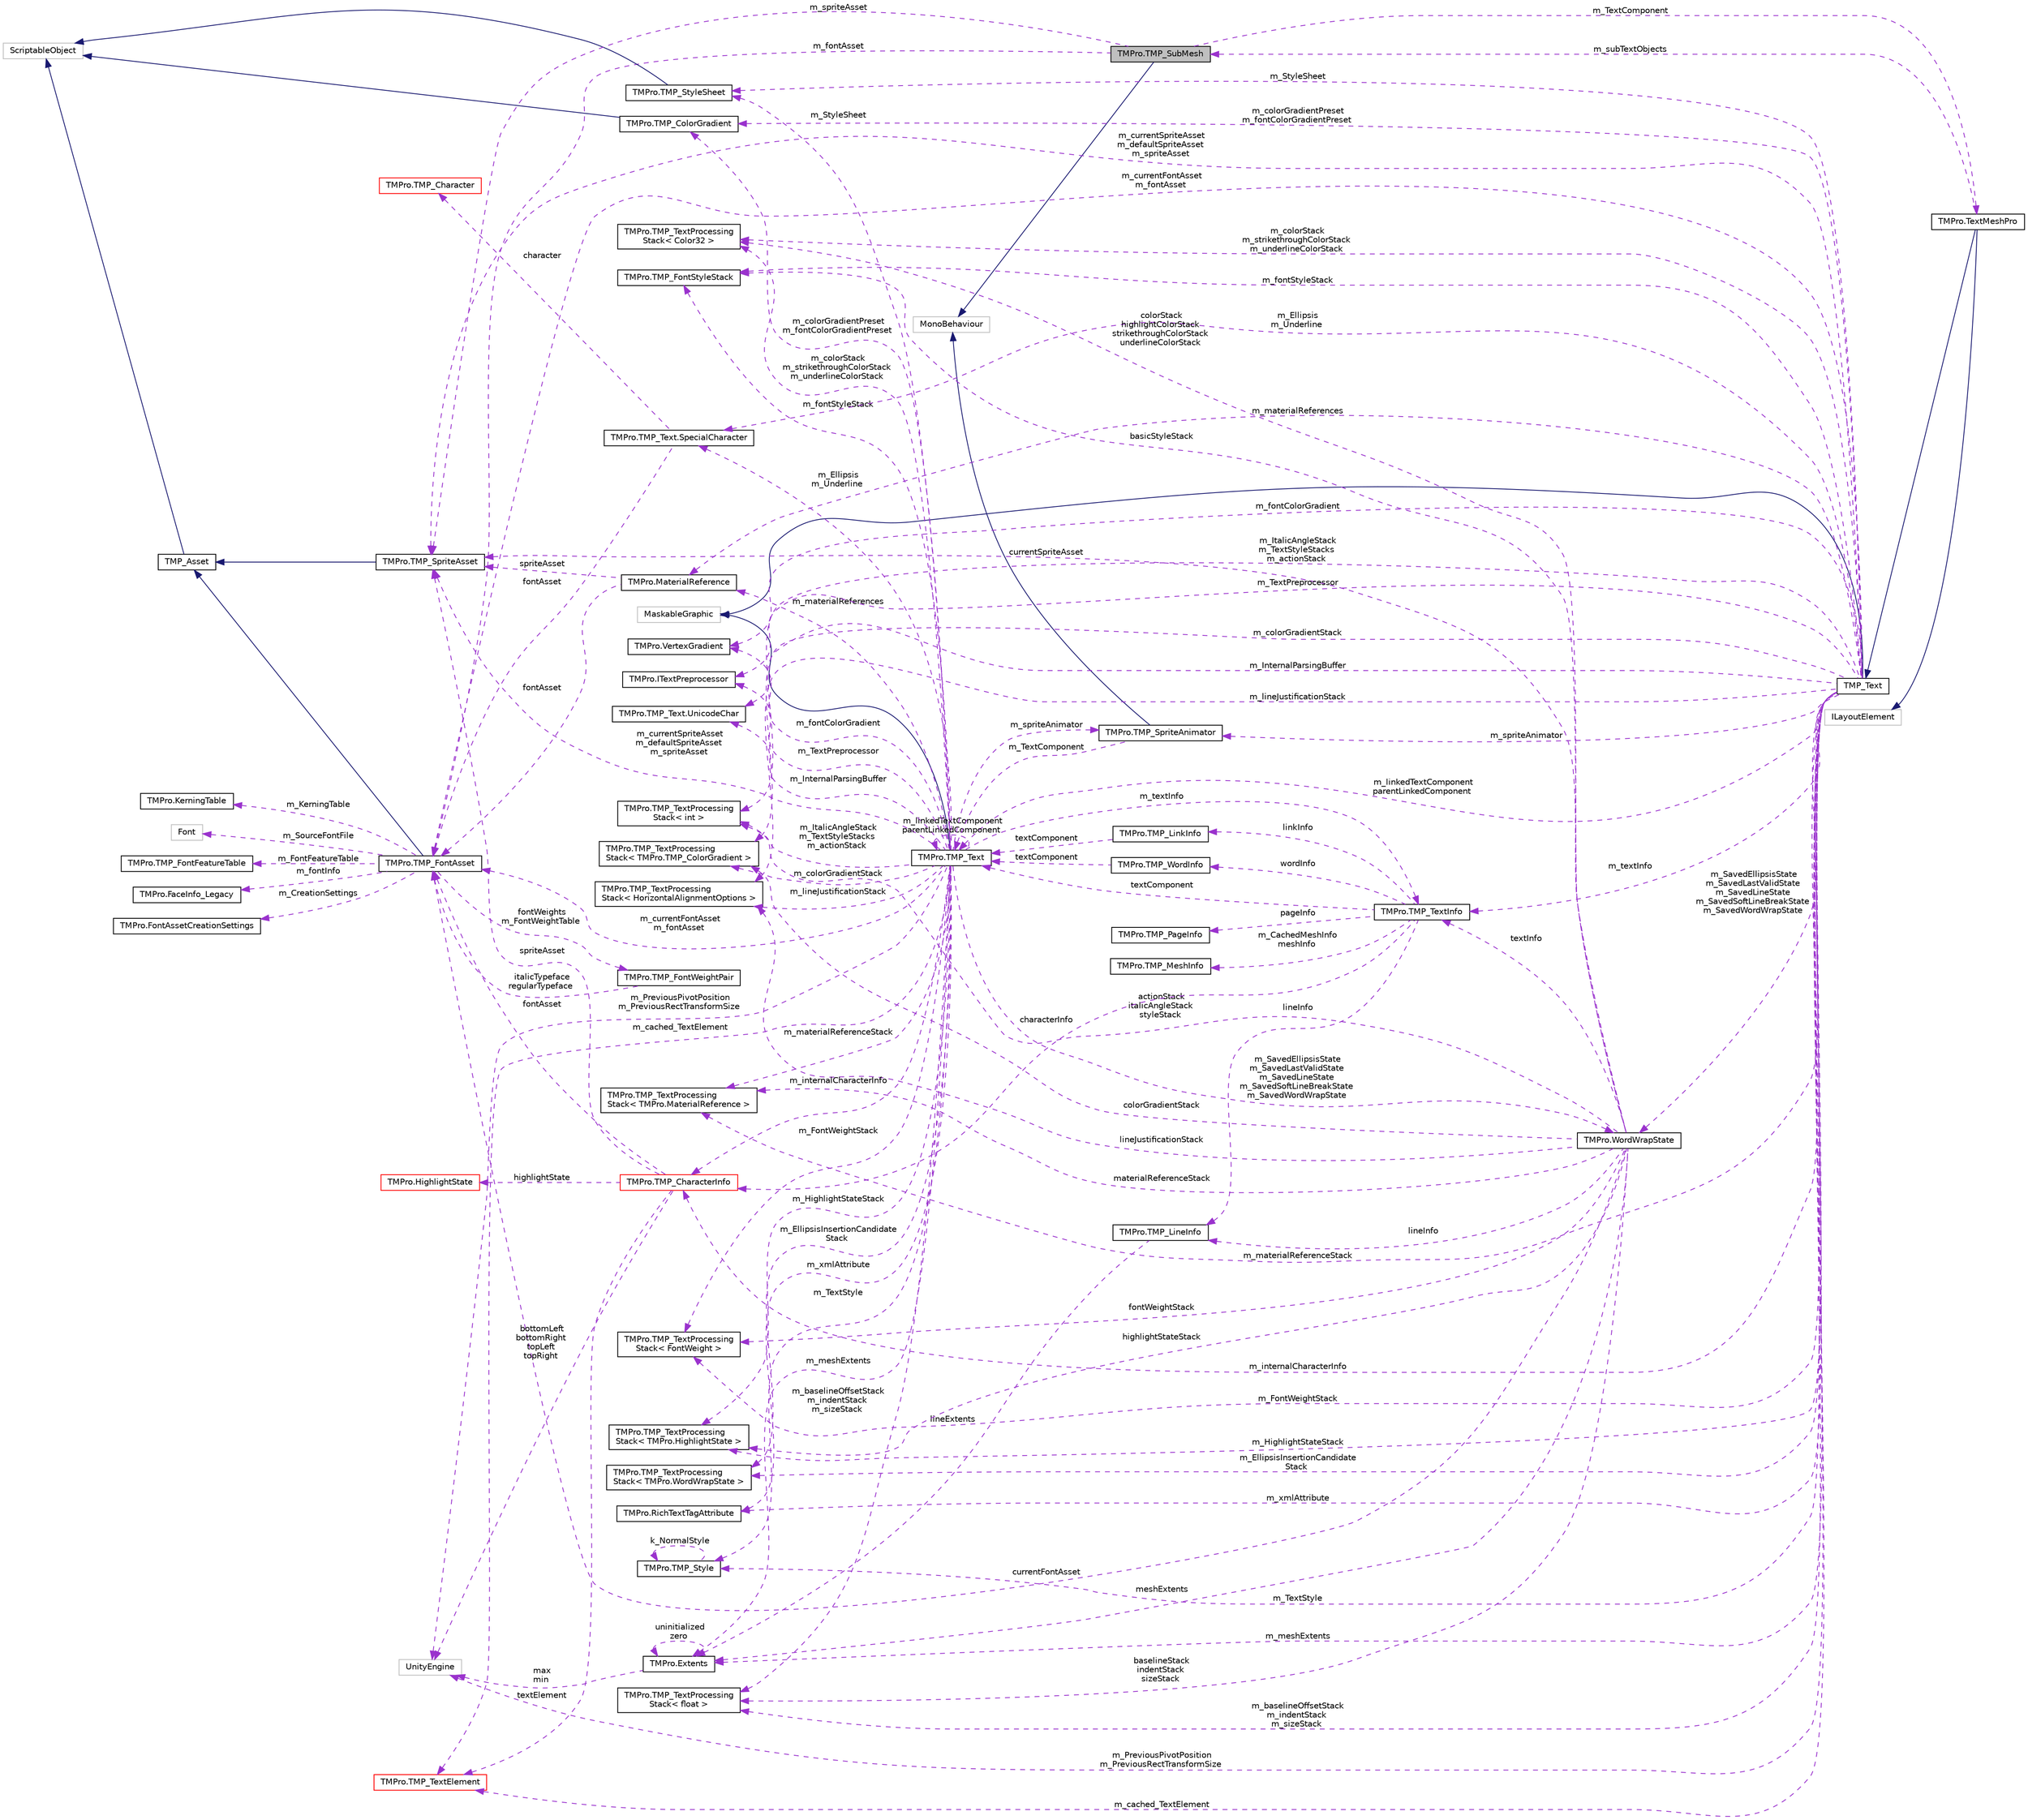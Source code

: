 digraph "TMPro.TMP_SubMesh"
{
 // LATEX_PDF_SIZE
  edge [fontname="Helvetica",fontsize="10",labelfontname="Helvetica",labelfontsize="10"];
  node [fontname="Helvetica",fontsize="10",shape=record];
  rankdir="LR";
  Node1 [label="TMPro.TMP_SubMesh",height=0.2,width=0.4,color="black", fillcolor="grey75", style="filled", fontcolor="black",tooltip=" "];
  Node2 -> Node1 [dir="back",color="midnightblue",fontsize="10",style="solid",fontname="Helvetica"];
  Node2 [label="MonoBehaviour",height=0.2,width=0.4,color="grey75", fillcolor="white", style="filled",tooltip=" "];
  Node3 -> Node1 [dir="back",color="darkorchid3",fontsize="10",style="dashed",label=" m_fontAsset" ,fontname="Helvetica"];
  Node3 [label="TMPro.TMP_FontAsset",height=0.2,width=0.4,color="black", fillcolor="white", style="filled",URL="$class_t_m_pro_1_1_t_m_p___font_asset.html",tooltip=" "];
  Node4 -> Node3 [dir="back",color="midnightblue",fontsize="10",style="solid",fontname="Helvetica"];
  Node4 [label="TMP_Asset",height=0.2,width=0.4,color="black", fillcolor="white", style="filled",URL="$class_t_m_pro_1_1_t_m_p___asset.html",tooltip=" "];
  Node5 -> Node4 [dir="back",color="midnightblue",fontsize="10",style="solid",fontname="Helvetica"];
  Node5 [label="ScriptableObject",height=0.2,width=0.4,color="grey75", fillcolor="white", style="filled",tooltip=" "];
  Node6 -> Node3 [dir="back",color="darkorchid3",fontsize="10",style="dashed",label=" m_CreationSettings" ,fontname="Helvetica"];
  Node6 [label="TMPro.FontAssetCreationSettings",height=0.2,width=0.4,color="black", fillcolor="white", style="filled",URL="$struct_t_m_pro_1_1_font_asset_creation_settings.html",tooltip=" "];
  Node7 -> Node3 [dir="back",color="darkorchid3",fontsize="10",style="dashed",label=" m_KerningTable" ,fontname="Helvetica"];
  Node7 [label="TMPro.KerningTable",height=0.2,width=0.4,color="black", fillcolor="white", style="filled",URL="$class_t_m_pro_1_1_kerning_table.html",tooltip=" "];
  Node8 -> Node3 [dir="back",color="darkorchid3",fontsize="10",style="dashed",label=" fontWeights\nm_FontWeightTable" ,fontname="Helvetica"];
  Node8 [label="TMPro.TMP_FontWeightPair",height=0.2,width=0.4,color="black", fillcolor="white", style="filled",URL="$struct_t_m_pro_1_1_t_m_p___font_weight_pair.html",tooltip="Contains the font assets for the regular and italic styles associated with a given font weight."];
  Node3 -> Node8 [dir="back",color="darkorchid3",fontsize="10",style="dashed",label=" italicTypeface\nregularTypeface" ,fontname="Helvetica"];
  Node9 -> Node3 [dir="back",color="darkorchid3",fontsize="10",style="dashed",label=" m_SourceFontFile" ,fontname="Helvetica"];
  Node9 [label="Font",height=0.2,width=0.4,color="grey75", fillcolor="white", style="filled",tooltip=" "];
  Node10 -> Node3 [dir="back",color="darkorchid3",fontsize="10",style="dashed",label=" m_FontFeatureTable" ,fontname="Helvetica"];
  Node10 [label="TMPro.TMP_FontFeatureTable",height=0.2,width=0.4,color="black", fillcolor="white", style="filled",URL="$class_t_m_pro_1_1_t_m_p___font_feature_table.html",tooltip="Table that contains the various font features available for the given font asset."];
  Node11 -> Node3 [dir="back",color="darkorchid3",fontsize="10",style="dashed",label=" m_fontInfo" ,fontname="Helvetica"];
  Node11 [label="TMPro.FaceInfo_Legacy",height=0.2,width=0.4,color="black", fillcolor="white", style="filled",URL="$class_t_m_pro_1_1_face_info___legacy.html",tooltip="Class that contains the basic information about the font."];
  Node12 -> Node1 [dir="back",color="darkorchid3",fontsize="10",style="dashed",label=" m_TextComponent" ,fontname="Helvetica"];
  Node12 [label="TMPro.TextMeshPro",height=0.2,width=0.4,color="black", fillcolor="white", style="filled",URL="$class_t_m_pro_1_1_text_mesh_pro.html",tooltip=" "];
  Node13 -> Node12 [dir="back",color="midnightblue",fontsize="10",style="solid",fontname="Helvetica"];
  Node13 [label="TMP_Text",height=0.2,width=0.4,color="black", fillcolor="white", style="filled",URL="$class_t_m_pro_1_1_t_m_p___text.html",tooltip="Base class which contains common properties and functions shared between the TextMeshPro and TextMesh..."];
  Node14 -> Node13 [dir="back",color="midnightblue",fontsize="10",style="solid",fontname="Helvetica"];
  Node14 [label="MaskableGraphic",height=0.2,width=0.4,color="grey75", fillcolor="white", style="filled",tooltip=" "];
  Node15 -> Node13 [dir="back",color="darkorchid3",fontsize="10",style="dashed",label=" m_fontStyleStack" ,fontname="Helvetica"];
  Node15 [label="TMPro.TMP_FontStyleStack",height=0.2,width=0.4,color="black", fillcolor="white", style="filled",URL="$struct_t_m_pro_1_1_t_m_p___font_style_stack.html",tooltip="Structure used to track basic XML tags which are binary (on / off)"];
  Node16 -> Node13 [dir="back",color="darkorchid3",fontsize="10",style="dashed",label=" m_colorGradientStack" ,fontname="Helvetica"];
  Node16 [label="TMPro.TMP_TextProcessing\lStack\< TMPro.TMP_ColorGradient \>",height=0.2,width=0.4,color="black", fillcolor="white", style="filled",URL="$struct_t_m_pro_1_1_t_m_p___text_processing_stack.html",tooltip=" "];
  Node17 -> Node13 [dir="back",color="darkorchid3",fontsize="10",style="dashed",label=" m_InternalParsingBuffer" ,fontname="Helvetica"];
  Node17 [label="TMPro.TMP_Text.UnicodeChar",height=0.2,width=0.4,color="black", fillcolor="white", style="filled",URL="$struct_t_m_pro_1_1_t_m_p___text_1_1_unicode_char.html",tooltip=" "];
  Node18 -> Node13 [dir="back",color="darkorchid3",fontsize="10",style="dashed",label=" m_lineJustificationStack" ,fontname="Helvetica"];
  Node18 [label="TMPro.TMP_TextProcessing\lStack\< HorizontalAlignmentOptions \>",height=0.2,width=0.4,color="black", fillcolor="white", style="filled",URL="$struct_t_m_pro_1_1_t_m_p___text_processing_stack.html",tooltip=" "];
  Node19 -> Node13 [dir="back",color="darkorchid3",fontsize="10",style="dashed",label=" m_materialReferences" ,fontname="Helvetica"];
  Node19 [label="TMPro.MaterialReference",height=0.2,width=0.4,color="black", fillcolor="white", style="filled",URL="$struct_t_m_pro_1_1_material_reference.html",tooltip=" "];
  Node3 -> Node19 [dir="back",color="darkorchid3",fontsize="10",style="dashed",label=" fontAsset" ,fontname="Helvetica"];
  Node20 -> Node19 [dir="back",color="darkorchid3",fontsize="10",style="dashed",label=" spriteAsset" ,fontname="Helvetica"];
  Node20 [label="TMPro.TMP_SpriteAsset",height=0.2,width=0.4,color="black", fillcolor="white", style="filled",URL="$class_t_m_pro_1_1_t_m_p___sprite_asset.html",tooltip=" "];
  Node4 -> Node20 [dir="back",color="midnightblue",fontsize="10",style="solid",fontname="Helvetica"];
  Node21 -> Node13 [dir="back",color="darkorchid3",fontsize="10",style="dashed",label=" m_textInfo" ,fontname="Helvetica"];
  Node21 [label="TMPro.TMP_TextInfo",height=0.2,width=0.4,color="black", fillcolor="white", style="filled",URL="$class_t_m_pro_1_1_t_m_p___text_info.html",tooltip="Class which contains information about every element contained within the text object."];
  Node22 -> Node21 [dir="back",color="darkorchid3",fontsize="10",style="dashed",label=" linkInfo" ,fontname="Helvetica"];
  Node22 [label="TMPro.TMP_LinkInfo",height=0.2,width=0.4,color="black", fillcolor="white", style="filled",URL="$struct_t_m_pro_1_1_t_m_p___link_info.html",tooltip="Structure containing information about individual links contained in the text object."];
  Node23 -> Node22 [dir="back",color="darkorchid3",fontsize="10",style="dashed",label=" textComponent" ,fontname="Helvetica"];
  Node23 [label="TMPro.TMP_Text",height=0.2,width=0.4,color="black", fillcolor="white", style="filled",URL="$class_t_m_pro_1_1_t_m_p___text.html",tooltip="Base class which contains common properties and functions shared between the TextMeshPro and TextMesh..."];
  Node14 -> Node23 [dir="back",color="midnightblue",fontsize="10",style="solid",fontname="Helvetica"];
  Node15 -> Node23 [dir="back",color="darkorchid3",fontsize="10",style="dashed",label=" m_fontStyleStack" ,fontname="Helvetica"];
  Node16 -> Node23 [dir="back",color="darkorchid3",fontsize="10",style="dashed",label=" m_colorGradientStack" ,fontname="Helvetica"];
  Node17 -> Node23 [dir="back",color="darkorchid3",fontsize="10",style="dashed",label=" m_InternalParsingBuffer" ,fontname="Helvetica"];
  Node18 -> Node23 [dir="back",color="darkorchid3",fontsize="10",style="dashed",label=" m_lineJustificationStack" ,fontname="Helvetica"];
  Node19 -> Node23 [dir="back",color="darkorchid3",fontsize="10",style="dashed",label=" m_materialReferences" ,fontname="Helvetica"];
  Node21 -> Node23 [dir="back",color="darkorchid3",fontsize="10",style="dashed",label=" m_textInfo" ,fontname="Helvetica"];
  Node24 -> Node23 [dir="back",color="darkorchid3",fontsize="10",style="dashed",label=" m_meshExtents" ,fontname="Helvetica"];
  Node24 [label="TMPro.Extents",height=0.2,width=0.4,color="black", fillcolor="white", style="filled",URL="$struct_t_m_pro_1_1_extents.html",tooltip=" "];
  Node24 -> Node24 [dir="back",color="darkorchid3",fontsize="10",style="dashed",label=" uninitialized\nzero" ,fontname="Helvetica"];
  Node25 -> Node24 [dir="back",color="darkorchid3",fontsize="10",style="dashed",label=" max\nmin" ,fontname="Helvetica"];
  Node25 [label="UnityEngine",height=0.2,width=0.4,color="grey75", fillcolor="white", style="filled",tooltip=" "];
  Node3 -> Node23 [dir="back",color="darkorchid3",fontsize="10",style="dashed",label=" m_currentFontAsset\nm_fontAsset" ,fontname="Helvetica"];
  Node25 -> Node23 [dir="back",color="darkorchid3",fontsize="10",style="dashed",label=" m_PreviousPivotPosition\nm_PreviousRectTransformSize" ,fontname="Helvetica"];
  Node26 -> Node23 [dir="back",color="darkorchid3",fontsize="10",style="dashed",label=" m_StyleSheet" ,fontname="Helvetica"];
  Node26 [label="TMPro.TMP_StyleSheet",height=0.2,width=0.4,color="black", fillcolor="white", style="filled",URL="$class_t_m_pro_1_1_t_m_p___style_sheet.html",tooltip=" "];
  Node5 -> Node26 [dir="back",color="midnightblue",fontsize="10",style="solid",fontname="Helvetica"];
  Node27 -> Node23 [dir="back",color="darkorchid3",fontsize="10",style="dashed",label=" m_fontColorGradient" ,fontname="Helvetica"];
  Node27 [label="TMPro.VertexGradient",height=0.2,width=0.4,color="black", fillcolor="white", style="filled",URL="$struct_t_m_pro_1_1_vertex_gradient.html",tooltip="TMP custom data type to represent 32 bit characters."];
  Node28 -> Node23 [dir="back",color="darkorchid3",fontsize="10",style="dashed",label=" m_Ellipsis\nm_Underline" ,fontname="Helvetica"];
  Node28 [label="TMPro.TMP_Text.SpecialCharacter",height=0.2,width=0.4,color="black", fillcolor="white", style="filled",URL="$struct_t_m_pro_1_1_t_m_p___text_1_1_special_character.html",tooltip=" "];
  Node3 -> Node28 [dir="back",color="darkorchid3",fontsize="10",style="dashed",label=" fontAsset" ,fontname="Helvetica"];
  Node29 -> Node28 [dir="back",color="darkorchid3",fontsize="10",style="dashed",label=" character" ,fontname="Helvetica"];
  Node29 [label="TMPro.TMP_Character",height=0.2,width=0.4,color="red", fillcolor="white", style="filled",URL="$class_t_m_pro_1_1_t_m_p___character.html",tooltip="A basic element of text."];
  Node23 -> Node23 [dir="back",color="darkorchid3",fontsize="10",style="dashed",label=" m_linkedTextComponent\nparentLinkedComponent" ,fontname="Helvetica"];
  Node32 -> Node23 [dir="back",color="darkorchid3",fontsize="10",style="dashed",label=" m_TextPreprocessor" ,fontname="Helvetica"];
  Node32 [label="TMPro.ITextPreprocessor",height=0.2,width=0.4,color="black", fillcolor="white", style="filled",URL="$interface_t_m_pro_1_1_i_text_preprocessor.html",tooltip="Interface used for preprocessing and shaping of text."];
  Node33 -> Node23 [dir="back",color="darkorchid3",fontsize="10",style="dashed",label=" m_colorStack\nm_strikethroughColorStack\nm_underlineColorStack" ,fontname="Helvetica"];
  Node33 [label="TMPro.TMP_TextProcessing\lStack\< Color32 \>",height=0.2,width=0.4,color="black", fillcolor="white", style="filled",URL="$struct_t_m_pro_1_1_t_m_p___text_processing_stack.html",tooltip=" "];
  Node34 -> Node23 [dir="back",color="darkorchid3",fontsize="10",style="dashed",label=" m_colorGradientPreset\nm_fontColorGradientPreset" ,fontname="Helvetica"];
  Node34 [label="TMPro.TMP_ColorGradient",height=0.2,width=0.4,color="black", fillcolor="white", style="filled",URL="$class_t_m_pro_1_1_t_m_p___color_gradient.html",tooltip=" "];
  Node5 -> Node34 [dir="back",color="midnightblue",fontsize="10",style="solid",fontname="Helvetica"];
  Node35 -> Node23 [dir="back",color="darkorchid3",fontsize="10",style="dashed",label=" m_spriteAnimator" ,fontname="Helvetica"];
  Node35 [label="TMPro.TMP_SpriteAnimator",height=0.2,width=0.4,color="black", fillcolor="white", style="filled",URL="$class_t_m_pro_1_1_t_m_p___sprite_animator.html",tooltip=" "];
  Node2 -> Node35 [dir="back",color="midnightblue",fontsize="10",style="solid",fontname="Helvetica"];
  Node23 -> Node35 [dir="back",color="darkorchid3",fontsize="10",style="dashed",label=" m_TextComponent" ,fontname="Helvetica"];
  Node36 -> Node23 [dir="back",color="darkorchid3",fontsize="10",style="dashed",label=" m_FontWeightStack" ,fontname="Helvetica"];
  Node36 [label="TMPro.TMP_TextProcessing\lStack\< FontWeight \>",height=0.2,width=0.4,color="black", fillcolor="white", style="filled",URL="$struct_t_m_pro_1_1_t_m_p___text_processing_stack.html",tooltip=" "];
  Node37 -> Node23 [dir="back",color="darkorchid3",fontsize="10",style="dashed",label=" m_baselineOffsetStack\nm_indentStack\nm_sizeStack" ,fontname="Helvetica"];
  Node37 [label="TMPro.TMP_TextProcessing\lStack\< float \>",height=0.2,width=0.4,color="black", fillcolor="white", style="filled",URL="$struct_t_m_pro_1_1_t_m_p___text_processing_stack.html",tooltip=" "];
  Node38 -> Node23 [dir="back",color="darkorchid3",fontsize="10",style="dashed",label=" m_ItalicAngleStack\nm_TextStyleStacks\nm_actionStack" ,fontname="Helvetica"];
  Node38 [label="TMPro.TMP_TextProcessing\lStack\< int \>",height=0.2,width=0.4,color="black", fillcolor="white", style="filled",URL="$struct_t_m_pro_1_1_t_m_p___text_processing_stack.html",tooltip=" "];
  Node39 -> Node23 [dir="back",color="darkorchid3",fontsize="10",style="dashed",label=" m_SavedEllipsisState\nm_SavedLastValidState\nm_SavedLineState\nm_SavedSoftLineBreakState\nm_SavedWordWrapState" ,fontname="Helvetica"];
  Node39 [label="TMPro.WordWrapState",height=0.2,width=0.4,color="black", fillcolor="white", style="filled",URL="$struct_t_m_pro_1_1_word_wrap_state.html",tooltip=" "];
  Node15 -> Node39 [dir="back",color="darkorchid3",fontsize="10",style="dashed",label=" basicStyleStack" ,fontname="Helvetica"];
  Node18 -> Node39 [dir="back",color="darkorchid3",fontsize="10",style="dashed",label=" lineJustificationStack" ,fontname="Helvetica"];
  Node16 -> Node39 [dir="back",color="darkorchid3",fontsize="10",style="dashed",label=" colorGradientStack" ,fontname="Helvetica"];
  Node40 -> Node39 [dir="back",color="darkorchid3",fontsize="10",style="dashed",label=" lineInfo" ,fontname="Helvetica"];
  Node40 [label="TMPro.TMP_LineInfo",height=0.2,width=0.4,color="black", fillcolor="white", style="filled",URL="$struct_t_m_pro_1_1_t_m_p___line_info.html",tooltip="Structure which contains information about the individual lines of text."];
  Node24 -> Node40 [dir="back",color="darkorchid3",fontsize="10",style="dashed",label=" lineExtents" ,fontname="Helvetica"];
  Node21 -> Node39 [dir="back",color="darkorchid3",fontsize="10",style="dashed",label=" textInfo" ,fontname="Helvetica"];
  Node24 -> Node39 [dir="back",color="darkorchid3",fontsize="10",style="dashed",label=" meshExtents" ,fontname="Helvetica"];
  Node3 -> Node39 [dir="back",color="darkorchid3",fontsize="10",style="dashed",label=" currentFontAsset" ,fontname="Helvetica"];
  Node33 -> Node39 [dir="back",color="darkorchid3",fontsize="10",style="dashed",label=" colorStack\nhighlightColorStack\nstrikethroughColorStack\nunderlineColorStack" ,fontname="Helvetica"];
  Node36 -> Node39 [dir="back",color="darkorchid3",fontsize="10",style="dashed",label=" fontWeightStack" ,fontname="Helvetica"];
  Node37 -> Node39 [dir="back",color="darkorchid3",fontsize="10",style="dashed",label=" baselineStack\nindentStack\nsizeStack" ,fontname="Helvetica"];
  Node41 -> Node39 [dir="back",color="darkorchid3",fontsize="10",style="dashed",label=" materialReferenceStack" ,fontname="Helvetica"];
  Node41 [label="TMPro.TMP_TextProcessing\lStack\< TMPro.MaterialReference \>",height=0.2,width=0.4,color="black", fillcolor="white", style="filled",URL="$struct_t_m_pro_1_1_t_m_p___text_processing_stack.html",tooltip=" "];
  Node38 -> Node39 [dir="back",color="darkorchid3",fontsize="10",style="dashed",label=" actionStack\nitalicAngleStack\nstyleStack" ,fontname="Helvetica"];
  Node42 -> Node39 [dir="back",color="darkorchid3",fontsize="10",style="dashed",label=" highlightStateStack" ,fontname="Helvetica"];
  Node42 [label="TMPro.TMP_TextProcessing\lStack\< TMPro.HighlightState \>",height=0.2,width=0.4,color="black", fillcolor="white", style="filled",URL="$struct_t_m_pro_1_1_t_m_p___text_processing_stack.html",tooltip=" "];
  Node20 -> Node39 [dir="back",color="darkorchid3",fontsize="10",style="dashed",label=" currentSpriteAsset" ,fontname="Helvetica"];
  Node41 -> Node23 [dir="back",color="darkorchid3",fontsize="10",style="dashed",label=" m_materialReferenceStack" ,fontname="Helvetica"];
  Node42 -> Node23 [dir="back",color="darkorchid3",fontsize="10",style="dashed",label=" m_HighlightStateStack" ,fontname="Helvetica"];
  Node43 -> Node23 [dir="back",color="darkorchid3",fontsize="10",style="dashed",label=" m_EllipsisInsertionCandidate\lStack" ,fontname="Helvetica"];
  Node43 [label="TMPro.TMP_TextProcessing\lStack\< TMPro.WordWrapState \>",height=0.2,width=0.4,color="black", fillcolor="white", style="filled",URL="$struct_t_m_pro_1_1_t_m_p___text_processing_stack.html",tooltip=" "];
  Node44 -> Node23 [dir="back",color="darkorchid3",fontsize="10",style="dashed",label=" m_xmlAttribute" ,fontname="Helvetica"];
  Node44 [label="TMPro.RichTextTagAttribute",height=0.2,width=0.4,color="black", fillcolor="white", style="filled",URL="$struct_t_m_pro_1_1_rich_text_tag_attribute.html",tooltip=" "];
  Node45 -> Node23 [dir="back",color="darkorchid3",fontsize="10",style="dashed",label=" m_internalCharacterInfo" ,fontname="Helvetica"];
  Node45 [label="TMPro.TMP_CharacterInfo",height=0.2,width=0.4,color="red", fillcolor="white", style="filled",URL="$struct_t_m_pro_1_1_t_m_p___character_info.html",tooltip="Structure containing information about individual text elements (character or sprites)."];
  Node3 -> Node45 [dir="back",color="darkorchid3",fontsize="10",style="dashed",label=" fontAsset" ,fontname="Helvetica"];
  Node25 -> Node45 [dir="back",color="darkorchid3",fontsize="10",style="dashed",label=" bottomLeft\nbottomRight\ntopLeft\ntopRight" ,fontname="Helvetica"];
  Node46 -> Node45 [dir="back",color="darkorchid3",fontsize="10",style="dashed",label=" highlightState" ,fontname="Helvetica"];
  Node46 [label="TMPro.HighlightState",height=0.2,width=0.4,color="red", fillcolor="white", style="filled",URL="$struct_t_m_pro_1_1_highlight_state.html",tooltip=" "];
  Node20 -> Node45 [dir="back",color="darkorchid3",fontsize="10",style="dashed",label=" spriteAsset" ,fontname="Helvetica"];
  Node49 -> Node45 [dir="back",color="darkorchid3",fontsize="10",style="dashed",label=" textElement" ,fontname="Helvetica"];
  Node49 [label="TMPro.TMP_TextElement",height=0.2,width=0.4,color="red", fillcolor="white", style="filled",URL="$class_t_m_pro_1_1_t_m_p___text_element.html",tooltip="Base class for all text elements like Character and SpriteCharacter."];
  Node49 -> Node23 [dir="back",color="darkorchid3",fontsize="10",style="dashed",label=" m_cached_TextElement" ,fontname="Helvetica"];
  Node50 -> Node23 [dir="back",color="darkorchid3",fontsize="10",style="dashed",label=" m_TextStyle" ,fontname="Helvetica"];
  Node50 [label="TMPro.TMP_Style",height=0.2,width=0.4,color="black", fillcolor="white", style="filled",URL="$class_t_m_pro_1_1_t_m_p___style.html",tooltip=" "];
  Node50 -> Node50 [dir="back",color="darkorchid3",fontsize="10",style="dashed",label=" k_NormalStyle" ,fontname="Helvetica"];
  Node20 -> Node23 [dir="back",color="darkorchid3",fontsize="10",style="dashed",label=" m_currentSpriteAsset\nm_defaultSpriteAsset\nm_spriteAsset" ,fontname="Helvetica"];
  Node51 -> Node21 [dir="back",color="darkorchid3",fontsize="10",style="dashed",label=" pageInfo" ,fontname="Helvetica"];
  Node51 [label="TMPro.TMP_PageInfo",height=0.2,width=0.4,color="black", fillcolor="white", style="filled",URL="$struct_t_m_pro_1_1_t_m_p___page_info.html",tooltip=" "];
  Node40 -> Node21 [dir="back",color="darkorchid3",fontsize="10",style="dashed",label=" lineInfo" ,fontname="Helvetica"];
  Node23 -> Node21 [dir="back",color="darkorchid3",fontsize="10",style="dashed",label=" textComponent" ,fontname="Helvetica"];
  Node52 -> Node21 [dir="back",color="darkorchid3",fontsize="10",style="dashed",label=" m_CachedMeshInfo\nmeshInfo" ,fontname="Helvetica"];
  Node52 [label="TMPro.TMP_MeshInfo",height=0.2,width=0.4,color="black", fillcolor="white", style="filled",URL="$struct_t_m_pro_1_1_t_m_p___mesh_info.html",tooltip="Structure which contains the vertex attributes (geometry) of the text object."];
  Node53 -> Node21 [dir="back",color="darkorchid3",fontsize="10",style="dashed",label=" wordInfo" ,fontname="Helvetica"];
  Node53 [label="TMPro.TMP_WordInfo",height=0.2,width=0.4,color="black", fillcolor="white", style="filled",URL="$struct_t_m_pro_1_1_t_m_p___word_info.html",tooltip="Structure containing information about the individual words contained in the text object."];
  Node23 -> Node53 [dir="back",color="darkorchid3",fontsize="10",style="dashed",label=" textComponent" ,fontname="Helvetica"];
  Node45 -> Node21 [dir="back",color="darkorchid3",fontsize="10",style="dashed",label=" characterInfo" ,fontname="Helvetica"];
  Node24 -> Node13 [dir="back",color="darkorchid3",fontsize="10",style="dashed",label=" m_meshExtents" ,fontname="Helvetica"];
  Node3 -> Node13 [dir="back",color="darkorchid3",fontsize="10",style="dashed",label=" m_currentFontAsset\nm_fontAsset" ,fontname="Helvetica"];
  Node25 -> Node13 [dir="back",color="darkorchid3",fontsize="10",style="dashed",label=" m_PreviousPivotPosition\nm_PreviousRectTransformSize" ,fontname="Helvetica"];
  Node26 -> Node13 [dir="back",color="darkorchid3",fontsize="10",style="dashed",label=" m_StyleSheet" ,fontname="Helvetica"];
  Node27 -> Node13 [dir="back",color="darkorchid3",fontsize="10",style="dashed",label=" m_fontColorGradient" ,fontname="Helvetica"];
  Node28 -> Node13 [dir="back",color="darkorchid3",fontsize="10",style="dashed",label=" m_Ellipsis\nm_Underline" ,fontname="Helvetica"];
  Node23 -> Node13 [dir="back",color="darkorchid3",fontsize="10",style="dashed",label=" m_linkedTextComponent\nparentLinkedComponent" ,fontname="Helvetica"];
  Node32 -> Node13 [dir="back",color="darkorchid3",fontsize="10",style="dashed",label=" m_TextPreprocessor" ,fontname="Helvetica"];
  Node33 -> Node13 [dir="back",color="darkorchid3",fontsize="10",style="dashed",label=" m_colorStack\nm_strikethroughColorStack\nm_underlineColorStack" ,fontname="Helvetica"];
  Node34 -> Node13 [dir="back",color="darkorchid3",fontsize="10",style="dashed",label=" m_colorGradientPreset\nm_fontColorGradientPreset" ,fontname="Helvetica"];
  Node35 -> Node13 [dir="back",color="darkorchid3",fontsize="10",style="dashed",label=" m_spriteAnimator" ,fontname="Helvetica"];
  Node36 -> Node13 [dir="back",color="darkorchid3",fontsize="10",style="dashed",label=" m_FontWeightStack" ,fontname="Helvetica"];
  Node37 -> Node13 [dir="back",color="darkorchid3",fontsize="10",style="dashed",label=" m_baselineOffsetStack\nm_indentStack\nm_sizeStack" ,fontname="Helvetica"];
  Node38 -> Node13 [dir="back",color="darkorchid3",fontsize="10",style="dashed",label=" m_ItalicAngleStack\nm_TextStyleStacks\nm_actionStack" ,fontname="Helvetica"];
  Node39 -> Node13 [dir="back",color="darkorchid3",fontsize="10",style="dashed",label=" m_SavedEllipsisState\nm_SavedLastValidState\nm_SavedLineState\nm_SavedSoftLineBreakState\nm_SavedWordWrapState" ,fontname="Helvetica"];
  Node41 -> Node13 [dir="back",color="darkorchid3",fontsize="10",style="dashed",label=" m_materialReferenceStack" ,fontname="Helvetica"];
  Node42 -> Node13 [dir="back",color="darkorchid3",fontsize="10",style="dashed",label=" m_HighlightStateStack" ,fontname="Helvetica"];
  Node43 -> Node13 [dir="back",color="darkorchid3",fontsize="10",style="dashed",label=" m_EllipsisInsertionCandidate\lStack" ,fontname="Helvetica"];
  Node44 -> Node13 [dir="back",color="darkorchid3",fontsize="10",style="dashed",label=" m_xmlAttribute" ,fontname="Helvetica"];
  Node45 -> Node13 [dir="back",color="darkorchid3",fontsize="10",style="dashed",label=" m_internalCharacterInfo" ,fontname="Helvetica"];
  Node49 -> Node13 [dir="back",color="darkorchid3",fontsize="10",style="dashed",label=" m_cached_TextElement" ,fontname="Helvetica"];
  Node50 -> Node13 [dir="back",color="darkorchid3",fontsize="10",style="dashed",label=" m_TextStyle" ,fontname="Helvetica"];
  Node20 -> Node13 [dir="back",color="darkorchid3",fontsize="10",style="dashed",label=" m_currentSpriteAsset\nm_defaultSpriteAsset\nm_spriteAsset" ,fontname="Helvetica"];
  Node54 -> Node12 [dir="back",color="midnightblue",fontsize="10",style="solid",fontname="Helvetica"];
  Node54 [label="ILayoutElement",height=0.2,width=0.4,color="grey75", fillcolor="white", style="filled",tooltip=" "];
  Node1 -> Node12 [dir="back",color="darkorchid3",fontsize="10",style="dashed",label=" m_subTextObjects" ,fontname="Helvetica"];
  Node20 -> Node1 [dir="back",color="darkorchid3",fontsize="10",style="dashed",label=" m_spriteAsset" ,fontname="Helvetica"];
}
